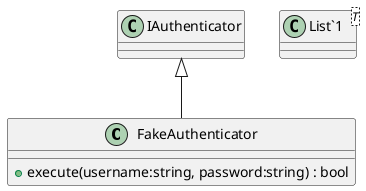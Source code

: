 @startuml
class FakeAuthenticator {
    + execute(username:string, password:string) : bool
}
class "List`1"<T> {
}
IAuthenticator <|-- FakeAuthenticator
@enduml
